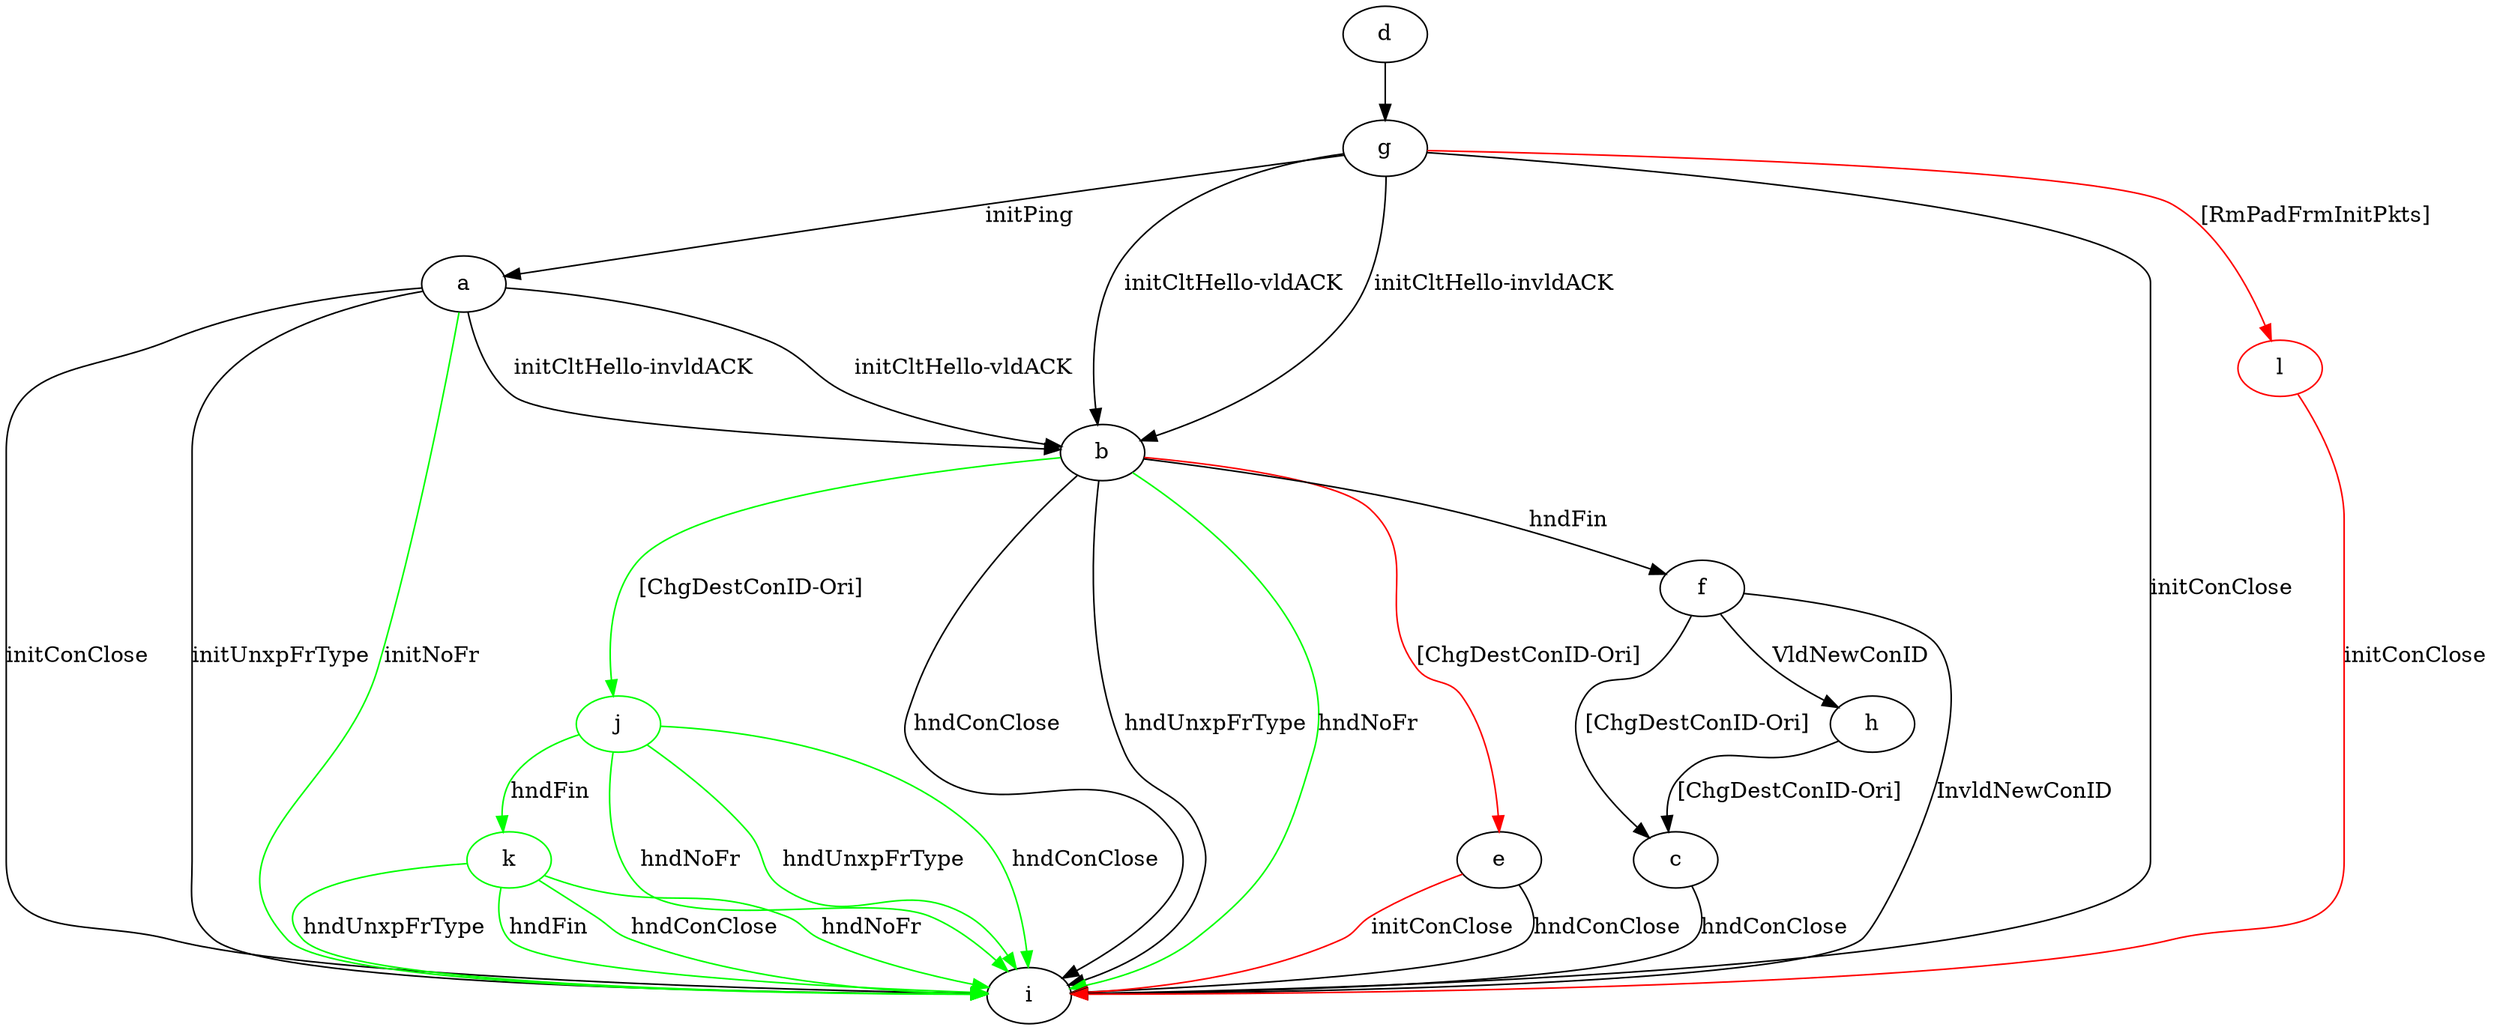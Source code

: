 digraph "" {
	a -> b	[key=0,
		label="initCltHello-vldACK "];
	a -> b	[key=1,
		label="initCltHello-invldACK "];
	a -> i	[key=0,
		label="initConClose "];
	a -> i	[key=1,
		label="initUnxpFrType "];
	a -> i	[key=2,
		color=green,
		label="initNoFr "];
	b -> e	[key=0,
		color=red,
		label="[ChgDestConID-Ori] "];
	b -> f	[key=0,
		label="hndFin "];
	b -> i	[key=0,
		label="hndConClose "];
	b -> i	[key=1,
		label="hndUnxpFrType "];
	b -> i	[key=2,
		color=green,
		label="hndNoFr "];
	j	[color=green];
	b -> j	[key=0,
		color=green,
		label="[ChgDestConID-Ori] "];
	c -> i	[key=0,
		label="hndConClose "];
	d -> g	[key=0];
	e -> i	[key=0,
		label="hndConClose "];
	e -> i	[key=1,
		color=red,
		label="initConClose "];
	f -> c	[key=0,
		label="[ChgDestConID-Ori] "];
	f -> h	[key=0,
		label="VldNewConID "];
	f -> i	[key=0,
		label="InvldNewConID "];
	g -> a	[key=0,
		label="initPing "];
	g -> b	[key=0,
		label="initCltHello-vldACK "];
	g -> b	[key=1,
		label="initCltHello-invldACK "];
	g -> i	[key=0,
		label="initConClose "];
	l	[color=red];
	g -> l	[key=0,
		color=red,
		label="[RmPadFrmInitPkts] "];
	h -> c	[key=0,
		label="[ChgDestConID-Ori] "];
	j -> i	[key=0,
		color=green,
		label="hndConClose "];
	j -> i	[key=1,
		color=green,
		label="hndNoFr "];
	j -> i	[key=2,
		color=green,
		label="hndUnxpFrType "];
	k	[color=green];
	j -> k	[key=0,
		color=green,
		label="hndFin "];
	k -> i	[key=0,
		color=green,
		label="hndFin "];
	k -> i	[key=1,
		color=green,
		label="hndConClose "];
	k -> i	[key=2,
		color=green,
		label="hndNoFr "];
	k -> i	[key=3,
		color=green,
		label="hndUnxpFrType "];
	l -> i	[key=0,
		color=red,
		label="initConClose "];
}
